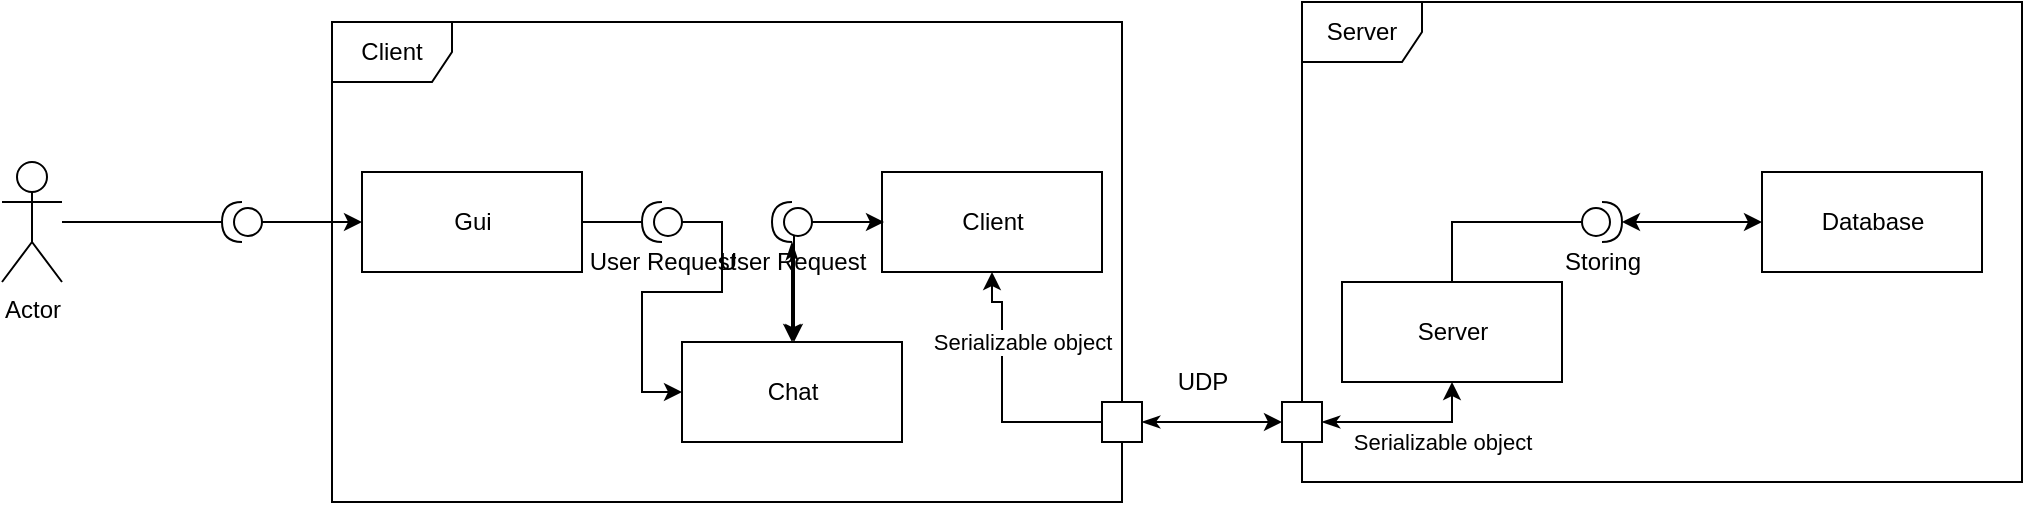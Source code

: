 <mxfile version="13.1.3" type="onedrive"><diagram name="Page-1" id="58cdce13-f638-feb5-8d6f-7d28b1aa9fa0"><mxGraphModel dx="977" dy="549" grid="1" gridSize="10" guides="1" tooltips="1" connect="1" arrows="1" fold="1" page="1" pageScale="1" pageWidth="1100" pageHeight="850" background="#ffffff" math="0" shadow="0"><root><mxCell id="0"/><mxCell id="1" parent="0"/><mxCell id="Zj6U1CH4tLIfvhWRTCn1-1" value="Client" style="shape=umlFrame;whiteSpace=wrap;html=1;" parent="1" vertex="1"><mxGeometry x="205" y="280" width="395" height="240" as="geometry"/></mxCell><mxCell id="Zj6U1CH4tLIfvhWRTCn1-2" value="Actor" style="shape=umlActor;verticalLabelPosition=bottom;labelBackgroundColor=#ffffff;verticalAlign=top;html=1;" parent="1" vertex="1"><mxGeometry x="40" y="350" width="30" height="60" as="geometry"/></mxCell><mxCell id="Zj6U1CH4tLIfvhWRTCn1-5" style="edgeStyle=orthogonalEdgeStyle;rounded=0;orthogonalLoop=1;jettySize=auto;html=1;entryX=0;entryY=0.5;entryDx=0;entryDy=0;" parent="1" source="Zj6U1CH4tLIfvhWRTCn1-3" target="Zj6U1CH4tLIfvhWRTCn1-4" edge="1"><mxGeometry relative="1" as="geometry"/></mxCell><mxCell id="Zj6U1CH4tLIfvhWRTCn1-6" value="" style="edgeStyle=orthogonalEdgeStyle;rounded=0;orthogonalLoop=1;jettySize=auto;html=1;endArrow=none;endFill=0;" parent="1" source="Zj6U1CH4tLIfvhWRTCn1-3" target="Zj6U1CH4tLIfvhWRTCn1-2" edge="1"><mxGeometry relative="1" as="geometry"/></mxCell><mxCell id="Zj6U1CH4tLIfvhWRTCn1-3" value="" style="shape=providedRequiredInterface;html=1;verticalLabelPosition=bottom;rotation=0;direction=west;" parent="1" vertex="1"><mxGeometry x="150" y="370" width="20" height="20" as="geometry"/></mxCell><mxCell id="Zj6U1CH4tLIfvhWRTCn1-4" value="Gui" style="html=1;" parent="1" vertex="1"><mxGeometry x="220" y="355" width="110" height="50" as="geometry"/></mxCell><mxCell id="Zj6U1CH4tLIfvhWRTCn1-17" value="" style="edgeStyle=orthogonalEdgeStyle;rounded=0;orthogonalLoop=1;jettySize=auto;html=1;entryX=0.5;entryY=1;entryDx=0;entryDy=0;exitX=1;exitY=0.5;exitDx=0;exitDy=0;startArrow=classicThin;startFill=1;" parent="1" source="wpncWjx5nyWSVCT4J2dy-9" target="Zj6U1CH4tLIfvhWRTCn1-16" edge="1"><mxGeometry relative="1" as="geometry"><mxPoint x="670" y="520" as="sourcePoint"/></mxGeometry></mxCell><mxCell id="Zj6U1CH4tLIfvhWRTCn1-18" value="Serializable object" style="edgeLabel;html=1;align=center;verticalAlign=middle;resizable=0;points=[];" parent="Zj6U1CH4tLIfvhWRTCn1-17" vertex="1" connectable="0"><mxGeometry x="0.221" y="-1" relative="1" as="geometry"><mxPoint x="8" y="9" as="offset"/></mxGeometry></mxCell><mxCell id="Zj6U1CH4tLIfvhWRTCn1-7" value="Client" style="html=1;" parent="1" vertex="1"><mxGeometry x="480" y="355" width="110" height="50" as="geometry"/></mxCell><mxCell id="Zj6U1CH4tLIfvhWRTCn1-16" value="Server" style="html=1;" parent="1" vertex="1"><mxGeometry x="710" y="410" width="110" height="50" as="geometry"/></mxCell><mxCell id="Zj6U1CH4tLIfvhWRTCn1-12" value="" style="edgeStyle=orthogonalEdgeStyle;rounded=0;orthogonalLoop=1;jettySize=auto;html=1;endArrow=none;endFill=0;" parent="1" source="Zj6U1CH4tLIfvhWRTCn1-9" target="Zj6U1CH4tLIfvhWRTCn1-4" edge="1"><mxGeometry relative="1" as="geometry"/></mxCell><mxCell id="wpncWjx5nyWSVCT4J2dy-2" value="" style="edgeStyle=orthogonalEdgeStyle;rounded=0;orthogonalLoop=1;jettySize=auto;html=1;entryX=0;entryY=0.5;entryDx=0;entryDy=0;exitX=0;exitY=0.5;exitDx=0;exitDy=0;exitPerimeter=0;" edge="1" parent="1" source="Zj6U1CH4tLIfvhWRTCn1-9" target="wpncWjx5nyWSVCT4J2dy-6"><mxGeometry relative="1" as="geometry"><mxPoint x="425" y="425" as="targetPoint"/><Array as="points"/></mxGeometry></mxCell><mxCell id="Zj6U1CH4tLIfvhWRTCn1-9" value="User Request" style="shape=providedRequiredInterface;html=1;verticalLabelPosition=bottom;rotation=0;direction=west;" parent="1" vertex="1"><mxGeometry x="360" y="370" width="20" height="20" as="geometry"/></mxCell><mxCell id="Zj6U1CH4tLIfvhWRTCn1-20" value="Database" style="html=1;" parent="1" vertex="1"><mxGeometry x="920" y="355" width="110" height="50" as="geometry"/></mxCell><mxCell id="Zj6U1CH4tLIfvhWRTCn1-25" value="" style="edgeStyle=orthogonalEdgeStyle;rounded=0;orthogonalLoop=1;jettySize=auto;html=1;endArrow=none;endFill=0;" parent="1" source="Zj6U1CH4tLIfvhWRTCn1-24" target="Zj6U1CH4tLIfvhWRTCn1-16" edge="1"><mxGeometry relative="1" as="geometry"/></mxCell><mxCell id="Zj6U1CH4tLIfvhWRTCn1-24" value="Storing" style="shape=providedRequiredInterface;html=1;verticalLabelPosition=bottom;" parent="1" vertex="1"><mxGeometry x="830" y="370" width="20" height="20" as="geometry"/></mxCell><mxCell id="Zj6U1CH4tLIfvhWRTCn1-26" value="" style="edgeStyle=orthogonalEdgeStyle;rounded=0;orthogonalLoop=1;jettySize=auto;html=1;labelPosition=right;verticalLabelPosition=middle;align=left;verticalAlign=middle;exitX=1;exitY=0.5;exitDx=0;exitDy=0;exitPerimeter=0;entryX=0;entryY=0.5;entryDx=0;entryDy=0;startArrow=classic;startFill=1;" parent="1" source="Zj6U1CH4tLIfvhWRTCn1-24" target="Zj6U1CH4tLIfvhWRTCn1-20" edge="1"><mxGeometry relative="1" as="geometry"><mxPoint x="850" y="380" as="sourcePoint"/><mxPoint x="920" y="380" as="targetPoint"/></mxGeometry></mxCell><mxCell id="wpncWjx5nyWSVCT4J2dy-6" value="Chat " style="html=1;" vertex="1" parent="1"><mxGeometry x="380" y="440" width="110" height="50" as="geometry"/></mxCell><mxCell id="wpncWjx5nyWSVCT4J2dy-7" value="" style="edgeStyle=orthogonalEdgeStyle;rounded=0;orthogonalLoop=1;jettySize=auto;html=1;entryX=0.5;entryY=0;entryDx=0;entryDy=0;exitX=0;exitY=0.5;exitDx=0;exitDy=0;startArrow=classic;startFill=1;endArrow=classic;endFill=1;" edge="1" parent="1"><mxGeometry relative="1" as="geometry"><mxPoint x="481" y="380" as="sourcePoint"/><mxPoint x="436" y="440" as="targetPoint"/><Array as="points"><mxPoint x="436" y="380"/></Array></mxGeometry></mxCell><mxCell id="Zj6U1CH4tLIfvhWRTCn1-14" value="Server" style="shape=umlFrame;whiteSpace=wrap;html=1;" parent="1" vertex="1"><mxGeometry x="690" y="270" width="360" height="240" as="geometry"/></mxCell><mxCell id="wpncWjx5nyWSVCT4J2dy-10" value="" style="edgeStyle=orthogonalEdgeStyle;rounded=0;orthogonalLoop=1;jettySize=auto;html=1;entryX=0;entryY=0.5;entryDx=0;entryDy=0;startArrow=classicThin;startFill=1;exitX=1;exitY=0.5;exitDx=0;exitDy=0;" edge="1" parent="1" source="wpncWjx5nyWSVCT4J2dy-13" target="wpncWjx5nyWSVCT4J2dy-9"><mxGeometry relative="1" as="geometry"><mxPoint x="630" y="540" as="sourcePoint"/><mxPoint x="765" y="460.0" as="targetPoint"/><Array as="points"><mxPoint x="670" y="480"/><mxPoint x="670" y="480"/></Array></mxGeometry></mxCell><mxCell id="wpncWjx5nyWSVCT4J2dy-13" value="" style="html=1;" vertex="1" parent="1"><mxGeometry x="590" y="470" width="20" height="20" as="geometry"/></mxCell><mxCell id="wpncWjx5nyWSVCT4J2dy-14" value="" style="edgeStyle=orthogonalEdgeStyle;rounded=0;orthogonalLoop=1;jettySize=auto;html=1;exitX=0;exitY=0.5;exitDx=0;exitDy=0;entryX=0.5;entryY=1;entryDx=0;entryDy=0;" edge="1" parent="1" source="wpncWjx5nyWSVCT4J2dy-13" target="Zj6U1CH4tLIfvhWRTCn1-7"><mxGeometry relative="1" as="geometry"><mxPoint x="650" y="510" as="sourcePoint"/><mxPoint x="630" y="510" as="targetPoint"/><Array as="points"><mxPoint x="540" y="480"/><mxPoint x="540" y="420"/><mxPoint x="535" y="420"/></Array></mxGeometry></mxCell><mxCell id="wpncWjx5nyWSVCT4J2dy-15" value="Serializable object" style="edgeLabel;html=1;align=center;verticalAlign=middle;resizable=0;points=[];" vertex="1" connectable="0" parent="wpncWjx5nyWSVCT4J2dy-14"><mxGeometry x="0.221" y="-1" relative="1" as="geometry"><mxPoint x="9" y="-10.67" as="offset"/></mxGeometry></mxCell><mxCell id="wpncWjx5nyWSVCT4J2dy-16" value="UDP" style="text;html=1;align=center;verticalAlign=middle;resizable=0;points=[];autosize=1;" vertex="1" parent="1"><mxGeometry x="620" y="450" width="40" height="20" as="geometry"/></mxCell><mxCell id="wpncWjx5nyWSVCT4J2dy-9" value="" style="html=1;" vertex="1" parent="1"><mxGeometry x="680" y="470" width="20" height="20" as="geometry"/></mxCell><mxCell id="wpncWjx5nyWSVCT4J2dy-20" value="" style="edgeStyle=orthogonalEdgeStyle;rounded=0;orthogonalLoop=1;jettySize=auto;html=1;startArrow=classicThin;startFill=1;endArrow=classic;endFill=1;" edge="1" parent="1" source="wpncWjx5nyWSVCT4J2dy-19" target="wpncWjx5nyWSVCT4J2dy-6"><mxGeometry relative="1" as="geometry"/></mxCell><mxCell id="wpncWjx5nyWSVCT4J2dy-19" value="User Request" style="shape=providedRequiredInterface;html=1;verticalLabelPosition=bottom;rotation=0;direction=west;" vertex="1" parent="1"><mxGeometry x="425" y="370" width="20" height="20" as="geometry"/></mxCell></root></mxGraphModel></diagram></mxfile>
